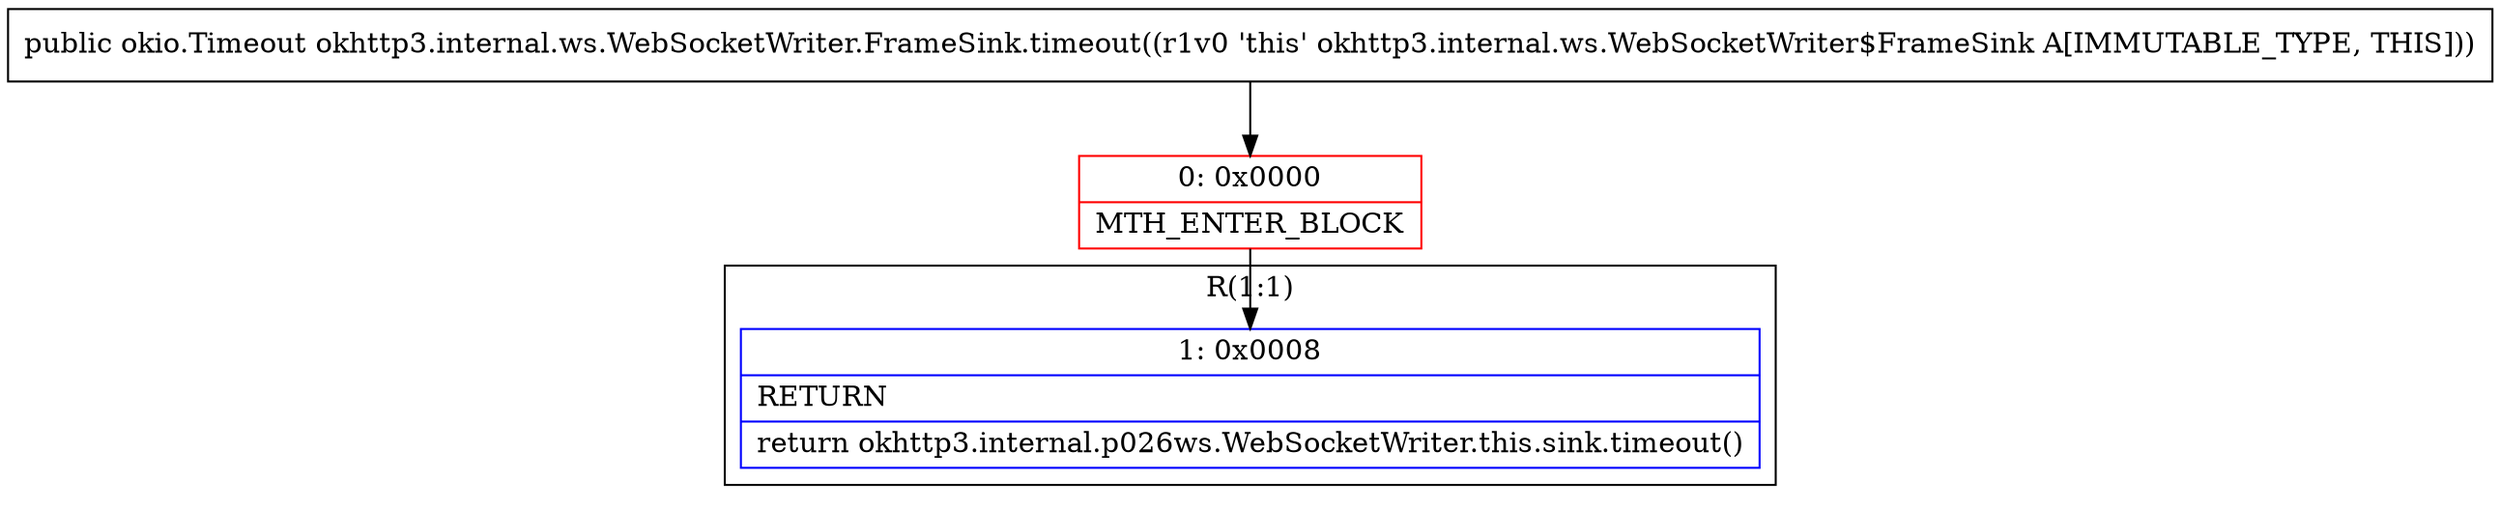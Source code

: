 digraph "CFG forokhttp3.internal.ws.WebSocketWriter.FrameSink.timeout()Lokio\/Timeout;" {
subgraph cluster_Region_1647390166 {
label = "R(1:1)";
node [shape=record,color=blue];
Node_1 [shape=record,label="{1\:\ 0x0008|RETURN\l|return okhttp3.internal.p026ws.WebSocketWriter.this.sink.timeout()\l}"];
}
Node_0 [shape=record,color=red,label="{0\:\ 0x0000|MTH_ENTER_BLOCK\l}"];
MethodNode[shape=record,label="{public okio.Timeout okhttp3.internal.ws.WebSocketWriter.FrameSink.timeout((r1v0 'this' okhttp3.internal.ws.WebSocketWriter$FrameSink A[IMMUTABLE_TYPE, THIS])) }"];
MethodNode -> Node_0;
Node_0 -> Node_1;
}

